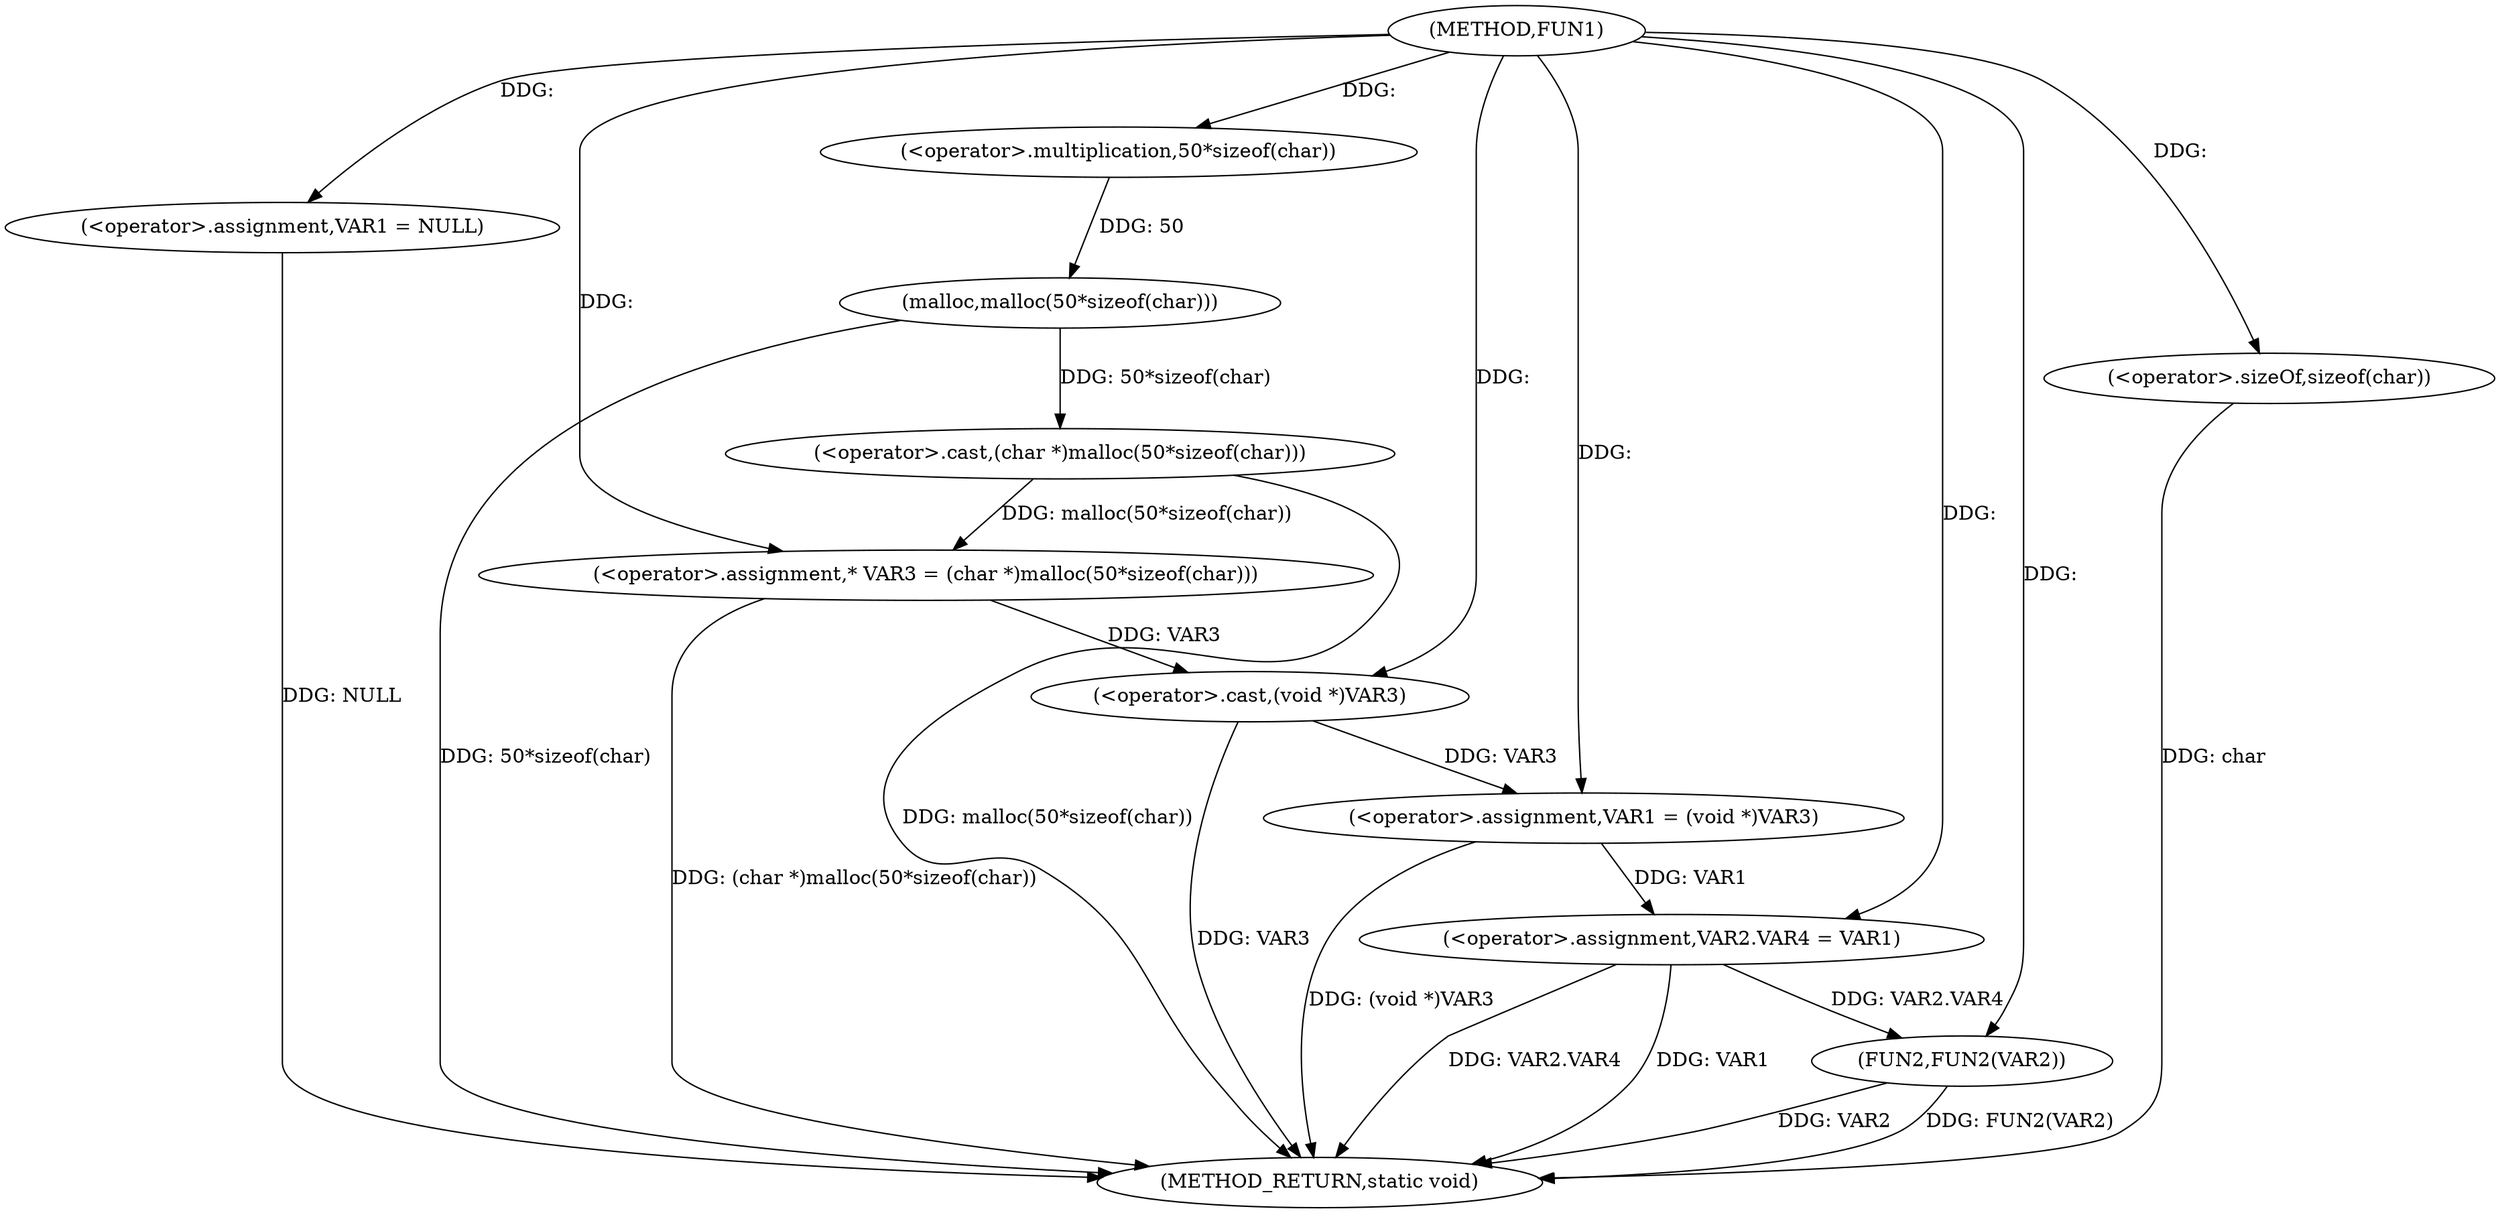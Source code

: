 digraph FUN1 {  
"1000100" [label = "(METHOD,FUN1)" ]
"1000130" [label = "(METHOD_RETURN,static void)" ]
"1000104" [label = "(<operator>.assignment,VAR1 = NULL)" ]
"1000109" [label = "(<operator>.assignment,* VAR3 = (char *)malloc(50*sizeof(char)))" ]
"1000111" [label = "(<operator>.cast,(char *)malloc(50*sizeof(char)))" ]
"1000113" [label = "(malloc,malloc(50*sizeof(char)))" ]
"1000114" [label = "(<operator>.multiplication,50*sizeof(char))" ]
"1000116" [label = "(<operator>.sizeOf,sizeof(char))" ]
"1000118" [label = "(<operator>.assignment,VAR1 = (void *)VAR3)" ]
"1000120" [label = "(<operator>.cast,(void *)VAR3)" ]
"1000123" [label = "(<operator>.assignment,VAR2.VAR4 = VAR1)" ]
"1000128" [label = "(FUN2,FUN2(VAR2))" ]
  "1000116" -> "1000130"  [ label = "DDG: char"] 
  "1000113" -> "1000130"  [ label = "DDG: 50*sizeof(char)"] 
  "1000128" -> "1000130"  [ label = "DDG: VAR2"] 
  "1000123" -> "1000130"  [ label = "DDG: VAR1"] 
  "1000120" -> "1000130"  [ label = "DDG: VAR3"] 
  "1000128" -> "1000130"  [ label = "DDG: FUN2(VAR2)"] 
  "1000123" -> "1000130"  [ label = "DDG: VAR2.VAR4"] 
  "1000111" -> "1000130"  [ label = "DDG: malloc(50*sizeof(char))"] 
  "1000118" -> "1000130"  [ label = "DDG: (void *)VAR3"] 
  "1000109" -> "1000130"  [ label = "DDG: (char *)malloc(50*sizeof(char))"] 
  "1000104" -> "1000130"  [ label = "DDG: NULL"] 
  "1000100" -> "1000104"  [ label = "DDG: "] 
  "1000111" -> "1000109"  [ label = "DDG: malloc(50*sizeof(char))"] 
  "1000100" -> "1000109"  [ label = "DDG: "] 
  "1000113" -> "1000111"  [ label = "DDG: 50*sizeof(char)"] 
  "1000114" -> "1000113"  [ label = "DDG: 50"] 
  "1000100" -> "1000114"  [ label = "DDG: "] 
  "1000100" -> "1000116"  [ label = "DDG: "] 
  "1000120" -> "1000118"  [ label = "DDG: VAR3"] 
  "1000100" -> "1000118"  [ label = "DDG: "] 
  "1000109" -> "1000120"  [ label = "DDG: VAR3"] 
  "1000100" -> "1000120"  [ label = "DDG: "] 
  "1000118" -> "1000123"  [ label = "DDG: VAR1"] 
  "1000100" -> "1000123"  [ label = "DDG: "] 
  "1000123" -> "1000128"  [ label = "DDG: VAR2.VAR4"] 
  "1000100" -> "1000128"  [ label = "DDG: "] 
}
